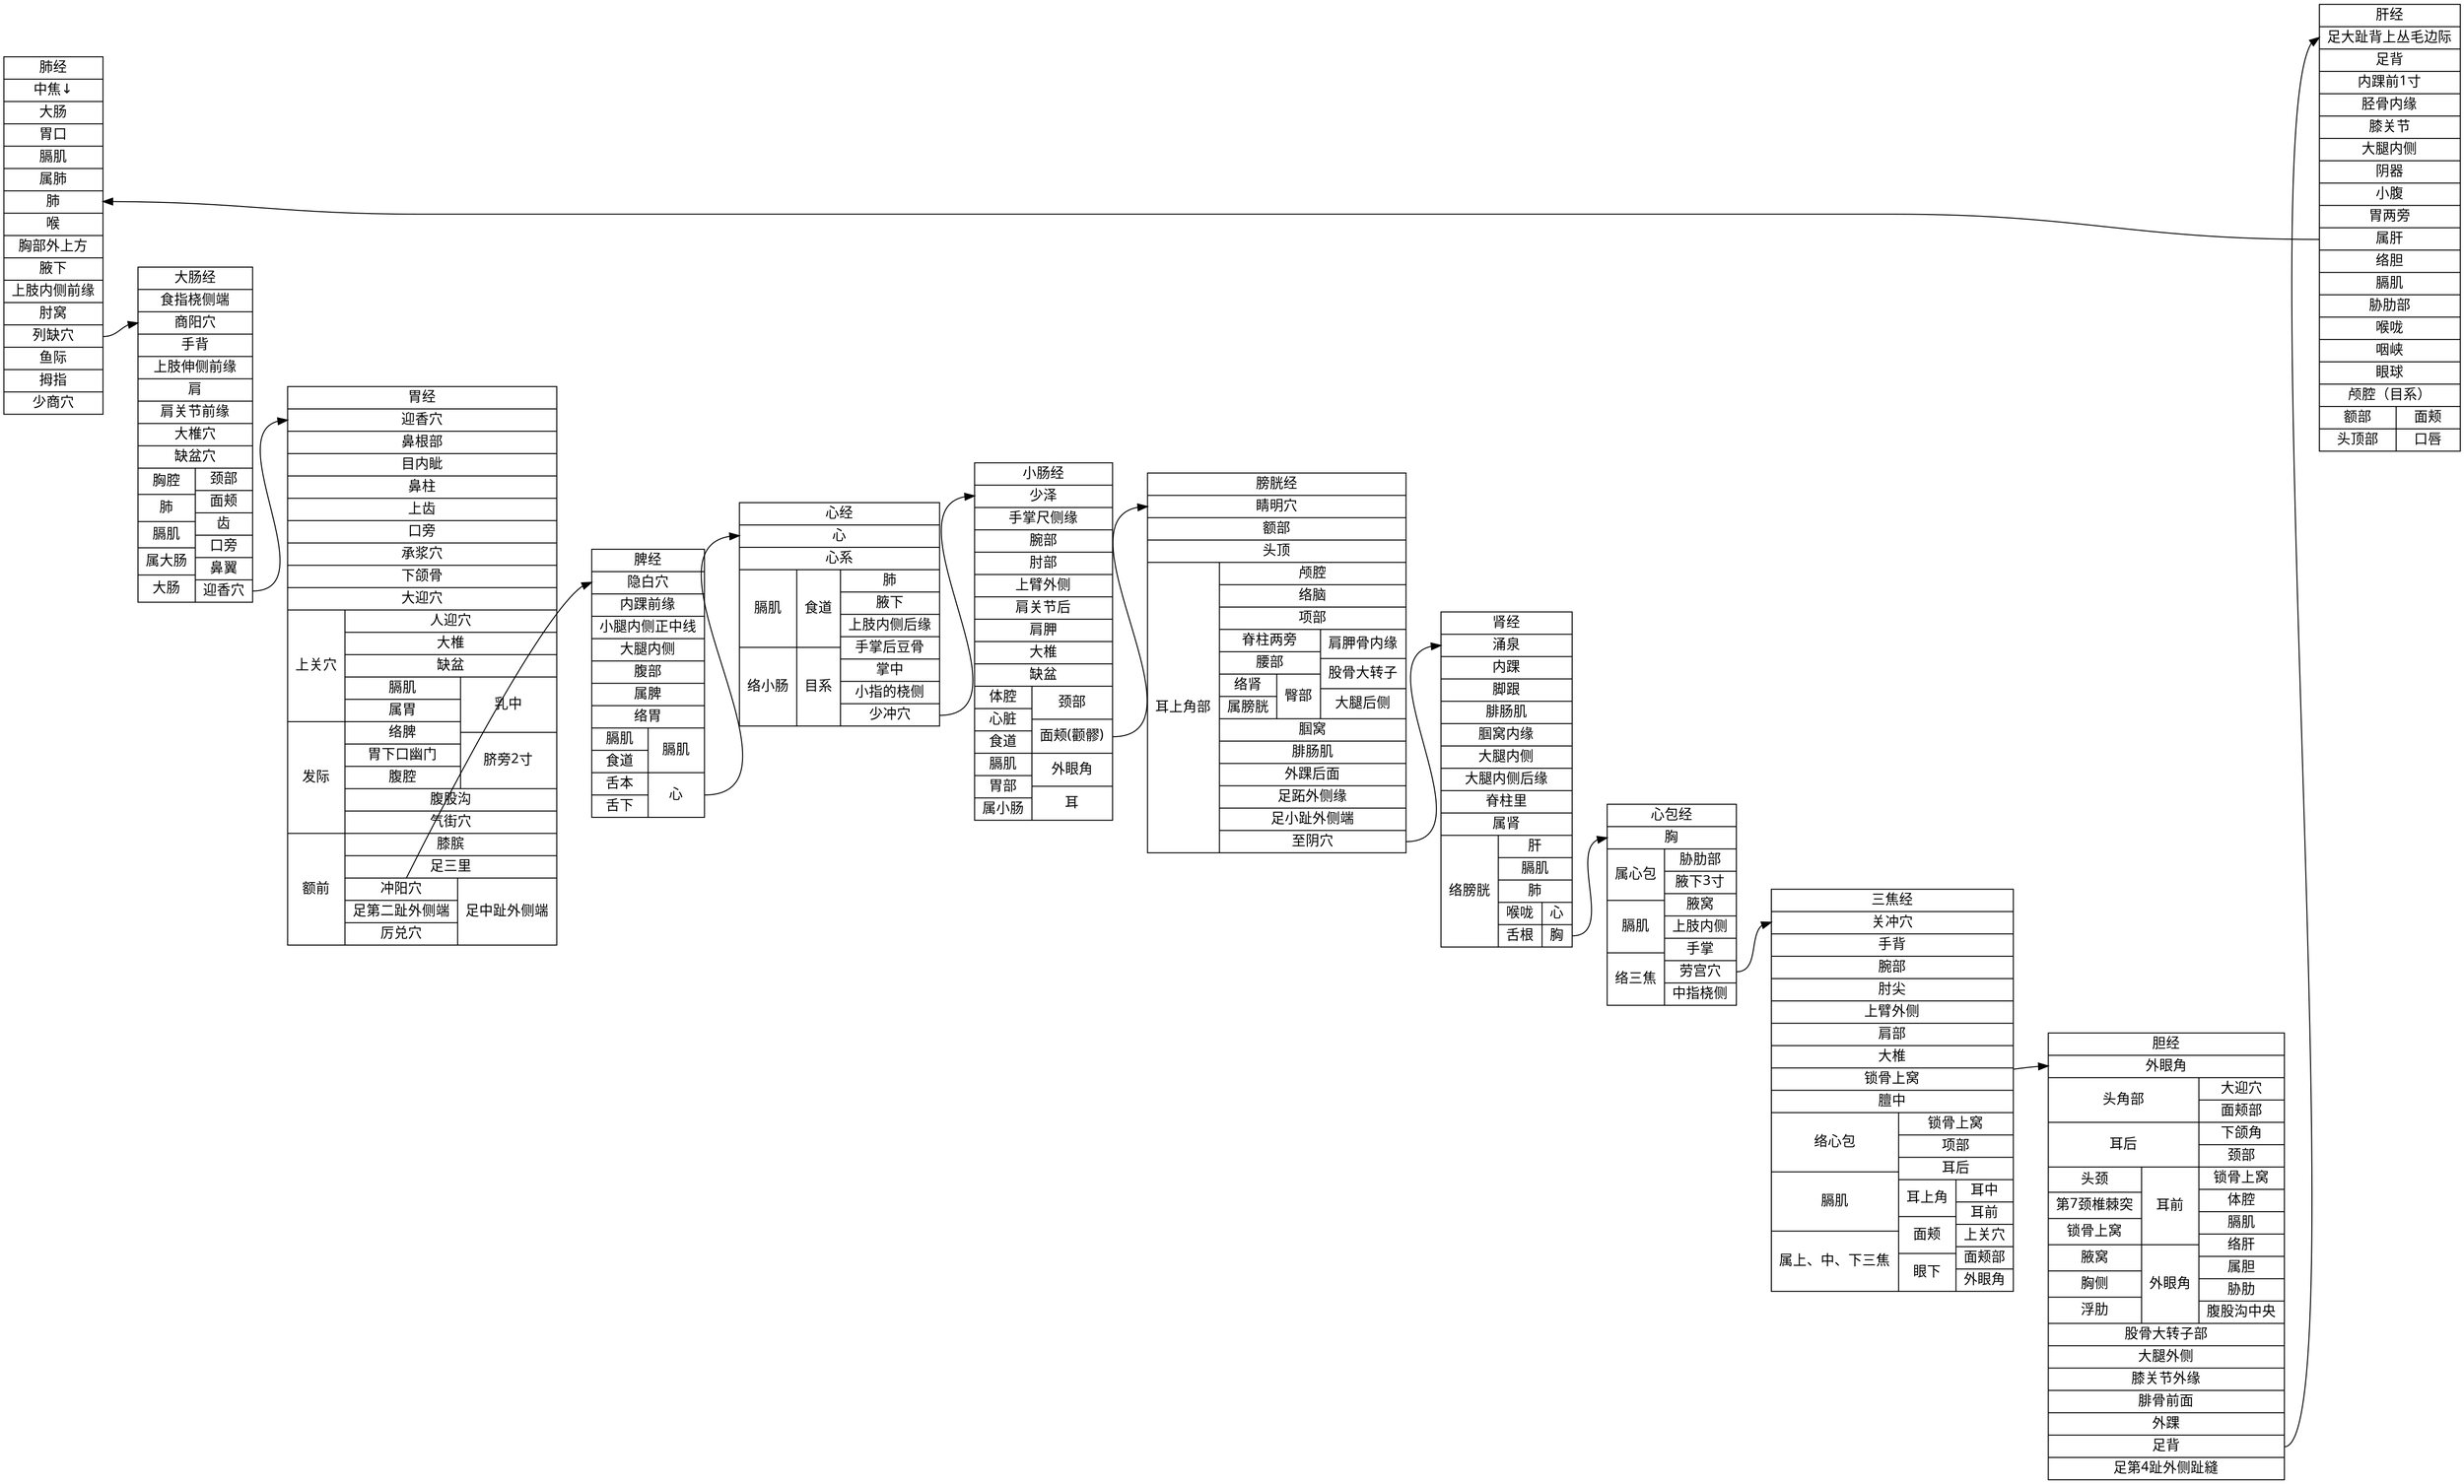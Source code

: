 digraph g {
	
charset = "UTF-8" 
fontname = "Microsoft Yahei"
graph [
rankdir = "LR"
// layout=twopi
// bgcolor = "white:lightblue"
// style="filled"
// gradientangle = 270

charset = "UTF-8" 
fontname = "Microsoft Yahei"
];
node [
// fontsize = "16"
// shape = "ellipse"
// style="filled"
// gradientangle=90
charset = "UTF-8" 
fontname = "Microsoft Yahei"
];
edge [
	
charset = "UTF-8" 
fontname = "Microsoft Yahei"
];


// subgraph cluster_jingluo {
//     起于中焦，下络大肠，还循胃口（下口幽门，上口贲门），通过膈肌，属肺，至喉部，横行至胸部外上方（中府穴），出腋下，沿上肢内侧前缘下行，过肘窝入寸口上鱼际，直出拇指之端（少商穴）。
// rankdir = LR
// {rank="same"; feijing;dachangjing;weijing;}
// 分支：从手腕的后方（列缺穴）分出，沿掌背侧走向食指桡侧端（商阳穴），交于手阳明大肠经。（图5）
"feijing" [
label = "肺经|<start> 中焦↓| <luo>大肠|胃口|膈肌|<shu>属肺|<in>肺|喉|胸部外上方|腋下|上肢内侧前缘|肘窝|<out>列缺穴|鱼际|拇指|<end>少商穴"
shape = "record"
];
// 起于食指桡侧端（商阳穴）经过手背行于上肢伸侧前缘，上肩，至肩关节前缘，向后到第七颈椎棘突下（大椎穴），再向前下行入锁骨上窝（缺盆），进人胸腔络肺，向下通过膈肌下行，属大肠。

// 分支：从锁骨上窝上行，经颈部至面颊，入下齿中，回出挟口两旁，左右交叉于人中，至对侧鼻翼旁（迎香穴)，交于足阳明胃经。（图6）
"dachangjing" [
label = "大肠经|<start> 食指桡侧端|<in>商阳穴|手背|上肢伸侧前缘|肩|肩关节前缘|大椎穴|缺盆穴|{{胸腔| <luo>肺|膈肌|<shu>属大肠|<end>大肠}|{颈部|面颊|齿|口旁|鼻翼|<out>迎香穴}}"
shape = "record"
];
// 起于鼻翼旁（迎香穴），挟鼻上行，左右侧交会于鼻根部，旁行入目内眦，与足太阳经相交，向下沿鼻柱外侧，入上齿中，还出，挟口两旁，环绕嘴唇，在颏唇沟承浆穴处左右相交，退回沿下颌骨后下缘到大迎穴处，沿下颌角上行过耳前，经过上关穴（客主人），沿发际，到额前。

// 分支：从大迎穴前方下行到人迎穴，沿喉咙向下后行至大椎，折向前行，入缺盆，深入体腔，下行穿过膈肌，属胃，络脾。

// 直行者：从缺盆出体表，沿乳中线下行，挟脐两旁（旁开二寸），下行至腹股沟处的气街穴。

// 分支：从胃下口幽门处分出，沿腹腔内下行到气街穴，与直行之脉会合，而后下行大腿前侧，至膝膑，沿下肢胫骨前缘下行至足背，入足第二趾外侧端（厉兑穴）。

// 分支：从膝下三寸处（足三里穴）分出，下行入中趾外侧端。

// 分支：从足背上冲阳穴分出，前行入足大趾内侧端（隐白穴），交于足太阴脾经。（图7）
"weijing" [
label = "胃经|<in> 迎香穴|鼻根部|目内眦|鼻柱|上齿|口旁|承浆穴|下颌骨|大迎穴|{{上关穴|发际|额前}|{人迎穴|大椎|缺盆|{{膈肌|<shu>属胃|络脾|胃下口幽门|腹腔}|{乳中|脐旁2寸}}|腹股沟|气街穴|膝膑|足三里|{{<out>冲阳穴|足第二趾外侧端|厉兑穴}|{足中趾外侧端}}}}"
shape = "record"
];
// 起于足大趾内侧端（隐白穴），沿内侧赤白肉际，上行过内踝的前缘，沿小腿内侧正中线上行，在内踝上八寸处，交出足厥阴肝经之前，上行沿大腿内侧前缘，进入腹部，属脾，络胃。向上穿过膈肌，沿食道两旁，连舌本，散舌下。
// 分支：从胃别出，上行通过膈肌，注入心中，交于手少阴心经。（图8）
"pijing" [
label = "脾经|<in> 隐白穴|内踝前缘|小腿内侧正中线|大腿内侧|腹部|属脾|络胃|{{膈肌|食道|舌本|舌下}|{膈肌|<out>心}}"
shape = "record"
];
// 分布径路：受脾经之支脉，起于心中，出属心系（心与其它．脏器相联系的部位），向下穿过膈肌，联络小肠。
// 它的支脉，从心系向上，沿着食道上端的两旁，连系于目系（眼球联系于脑的部位）。
// 它的直行主干，从心系上行于肺脏，再向下浅出腋下，沿上肢内侧后缘，到手掌后豆骨处，进入掌中，沿着小指的桡侧，出小指桡侧端（少冲），与手太阳小肠经相接（图50）。
"xinjing" [
label = "心经|<in> 心|心系|{{膈肌|络小肠}|{食道|目系}|{肺|腋下|上肢内侧后缘|手掌后豆骨|掌中|小指的桡侧|<out>少冲穴}}"
shape = "record"
];

// 受心经的支脉，从手小指尺侧端（少泽）起始，沿手掌尺侧缘，上行到腕部，出尺骨茎突，向上沿着尺骨下缘，到肘部尺骨鹰嘴和肱骨内上髁的中间，再向上沿着上臂外侧后面，出行到肩关节后面、绕行肩胛部，交会于督脉的大椎，再向前进入缺盆，深入体腔，联络心脏，沿着食道，穿过膈肌，到达胃部，下行归属于小肠。
// 它的上行支脉，从缺盆出来，沿着颈部浅行，上达面颊，至外眼角后，退回来进入耳中（听宫）。
// 另从面颊部分出一支，上行目眶下，抵于鼻旁，至目内眦（睛明），与足太阳膀胱经相接，然后斜行络于颧骨部（图54）。
"xiaochangjing" [
label = "小肠经|<in> 少泽|手掌尺侧缘|腕部|肘部|上臂外侧|肩关节后|肩胛|大椎|缺盆|{{体腔|心脏|食道|膈肌|胃部|属小肠}|{颈部|<out>面颊(颧髎)|外眼角|耳}}"
shape = "record"
];
// 受小肠经之交，从鼻根部内眼角起始，向上到达额部，在头顶部左右相交。
// 它的分支，从头顶到耳上角部。
// 它的主干，从头顶部向下进人颅腔，联络脑，回出来左右分开下行到项部，沿肩胛内侧，脊柱两旁，到达腰部，进入脊柱两旁的肌肉，深入体腔，联络肾脏，归属膀胱。
// 外行的一支、从腰中继续沿着脊柱两旁下行，贯串臀部、进入腘窝中。
// 它的另一条支脉，自项向下，从肩膊内左右分开下行，穿过 肩胛骨内缘，向下经过股骨大转子部，沿着髋关节外侧，大腿后 侧下行、同前面的支脉在腘窝中相合，然后下行穿过腓肠肌，出 走于外踝的后面，沿足跖外侧缘，到足小趾外侧端，交给足少阴 肾经。
"pangguangjing" [
label = "膀胱经|<in> 睛明穴|额部|头顶|{{耳上角部}|{颅腔|络脑|项部|{{脊柱两旁|腰部|{{络肾|属膀胱}|{臀部}}}|{肩胛骨内缘|股骨大转子|大腿后侧}}|腘窝|腓肠肌|外踝后面|足跖外侧缘|足小趾外侧端|<out>至阴穴}}}}"
shape = "record"
];

// 受膀胱经之交，从足小趾下端起始，斜行走向足 底心涌泉，出行到足舟骨粗隆的下面，沿着内踝的后边，分出进 入脚跟中，向上到腓肠肌内，上行沿腘窝内缘和大腿内侧后缘， 贯穿脊柱里面，归属肾经，联络膀胱。
// 它的主干，从肾也来，向上穿过肝和膈肌，进入肺，沿着喉咙，到舌根两旁。
// 它的支脉，从肺出来，联络心，脉气注入于胸中，交给手厥 阴心包经。
"shenjing" [
label = "肾经|<in> 涌泉|内踝|脚跟|腓肠肌|腘窝内缘|大腿内侧|大腿内侧后缘|脊柱里|属肾|{{络膀胱}|{肝|膈肌|肺|{{喉咙|舌根}|{心|<out>胸}}}}}}"
shape = "record"
];
// 受足少阴之交，从胸中起，出来归属于心包络，病下穿过膈肌，经历而联络胸部（上焦）、上腹（中焦）、下腹（下焦）三焦。
// 它的外行支脉，沿胸浅出胁肋部当腋下3寸处，向下走到腋窝下，沿上肢内侧，行于手太阴、少阴二经之中间，进入手掌中，沿中指桡侧，出中指之端。
// 它的分支，从手掌中央分出，沿无名指出指端，交给手少阳三焦经。
"xinbaojing" [
label = "心包经|<in> 胸|{{属心包|膈肌|络三焦}|{胁肋部|腋下3寸|腋窝|上肢内侧|手掌|<out>劳宫穴|中指桡侧}}}"
shape = "record"
];
// 受手厥阴心包经之交，起于手无名指尺侧端，出第四、五掌骨之间，沿手背到腕部，上行尺、桡骨之间，通过肘尖，沿上臂外侧，向上到肩部，在第7颈椎棘突下左右相交，出足少阳的后面，向前进入锁骨上窝，分布在胸内膻中部，散布联络心包，穿过膈肌，归属上、中、下三焦。
// 它的上行一支，从膻中部向上浅出锁骨上窝，上行到项部，联系耳后边，再直向上行出耳上角，然后屈曲向下到达面颊部，直到眼下。
// 它的另一支脉，从耳后边进入耳中，出来行走于耳前，经过上关穴前面，在面颊部和前面那条支脉相交，到达外眼角，交给足少阳胆经（图90）。
"sanjiaojing" [
label = "三焦经|<in> 关冲穴|手背|腕部|肘尖|上臂外侧|肩部|大椎|锁骨上窝|膻中|{{络心包|膈肌|属上、中、下三焦}|{锁骨上窝|项部|耳后|{{耳上角|面颊|眼下}|{耳中|耳前|上关穴|面颊部|外眼角}}}}}"
shape = "record"
];
// 受手少阳三焦经之交，从外眼角起始，向上到达头角部，再向下到耳后，沿着头颈，行走在手少阳经的前面，到肩上在第7颈椎棘突下左右相交，退回来向前进入锁骨上窝。
// 它的支脉，从耳后进入耳中，出耳前，到外眼角的后面。
// 它的又一支脉，从外眼角发出，向下到足阳明的大迎穴附近，和手少阳经分布在面颊部支脉相合并，一起达眼下；下边经过下颌角部，下行到颈部，和主千在锁骨上窝部会合后，进入体腔，贯穿膈肌，联络肝，归属于胆，沿着胁肋的里边，浅出腹股沟中央的气街部，绕过阴毛边际，横向进入股骨大转子部。
// 外行主干，从锁骨上窝部下行到腋窝下，沿着胸侧，经过浮肋，下行和前面的支脉在股骨大转子部合并，再向下沿着大腿外侧、膝关节外缘，行走在腓骨之前面，直下到腓骨下端浅出外踝的前面，沿着足背，进入足第4趾外侧趾縫到末端。
// 它的分支，从足背上分出，进入足大趾趾缝，沿第1、第2、跖骨之间，出足大趾外侧端。回过来贯串爪甲，分布在足大趾背上的丛毛部，交于足厥阴肝经（图100）。
"danjing" [
label = "胆经|<in> 外眼角|{{头角部|耳后|{{头颈|第7颈椎棘突|锁骨上窝|腋窝|胸侧|浮肋}|{耳前|外眼角}}}|{大迎穴|面颊部|下颌角|颈部|锁骨上窝|体腔|膈肌|络肝|属胆|胁肋|腹股沟中央}}|股骨大转子部|大腿外侧|膝关节外缘|腓骨前面|外踝|<out>足背|足第4趾外侧趾縫}}"
shape = "record"
];
// 受胆经之交，起于足大趾背上丛毛边际，向上沿足背到内踝前1寸处，在向上沿胫骨内缘，于内踝上8寸处交叉到足太阴后面。沿膝关节和大腿内侧，进入阴毛中，环绕阴器，到达小腹，挟胃两旁向上穿过膈肌，分布在胁肋部，沿喉咙的后边，向上进入咽峡，连接眼球后通入颅腔（目系），再出来向上到额部与督脉交会在头顶部。
// 它的支脉，从眼球后通入颅腔（目系）里出来，向下到面颊的里边，环绕在口唇的里边。
// 另条支脉，从肝分出，贯串膈肌，脉气向上注入肺（交给手太阴肺经）。
"ganjing" [
label = "肝经|<in> 足大趾背上丛毛边际|足背|内踝前1寸|胫骨内缘|膝关节|大腿内侧|阴器|小腹|胃两旁|<out>属肝|络胆|膈肌|胁肋部|喉咙|咽峡|眼球|颅腔（目系）|{{额部|头顶部}|{面颊|口唇}}"
shape = "record"
];


// }
"feijing":out -> "dachangjing":in;
"dachangjing":out -> "weijing":in;
"weijing":out -> "pijing":in;
"pijing":out -> "xinjing":in;
"xinjing":out -> "xiaochangjing":in;
"xiaochangjing":out -> "pangguangjing":in;
"pangguangjing":out -> "shenjing":in;
"shenjing":out -> "xinbaojing":in;
"xinbaojing":out -> "sanjiaojing":in;
"sanjiaojing":out -> "danjing":in;
"danjing":out -> "ganjing":in;
"ganjing":out -> "feijing":in;


}